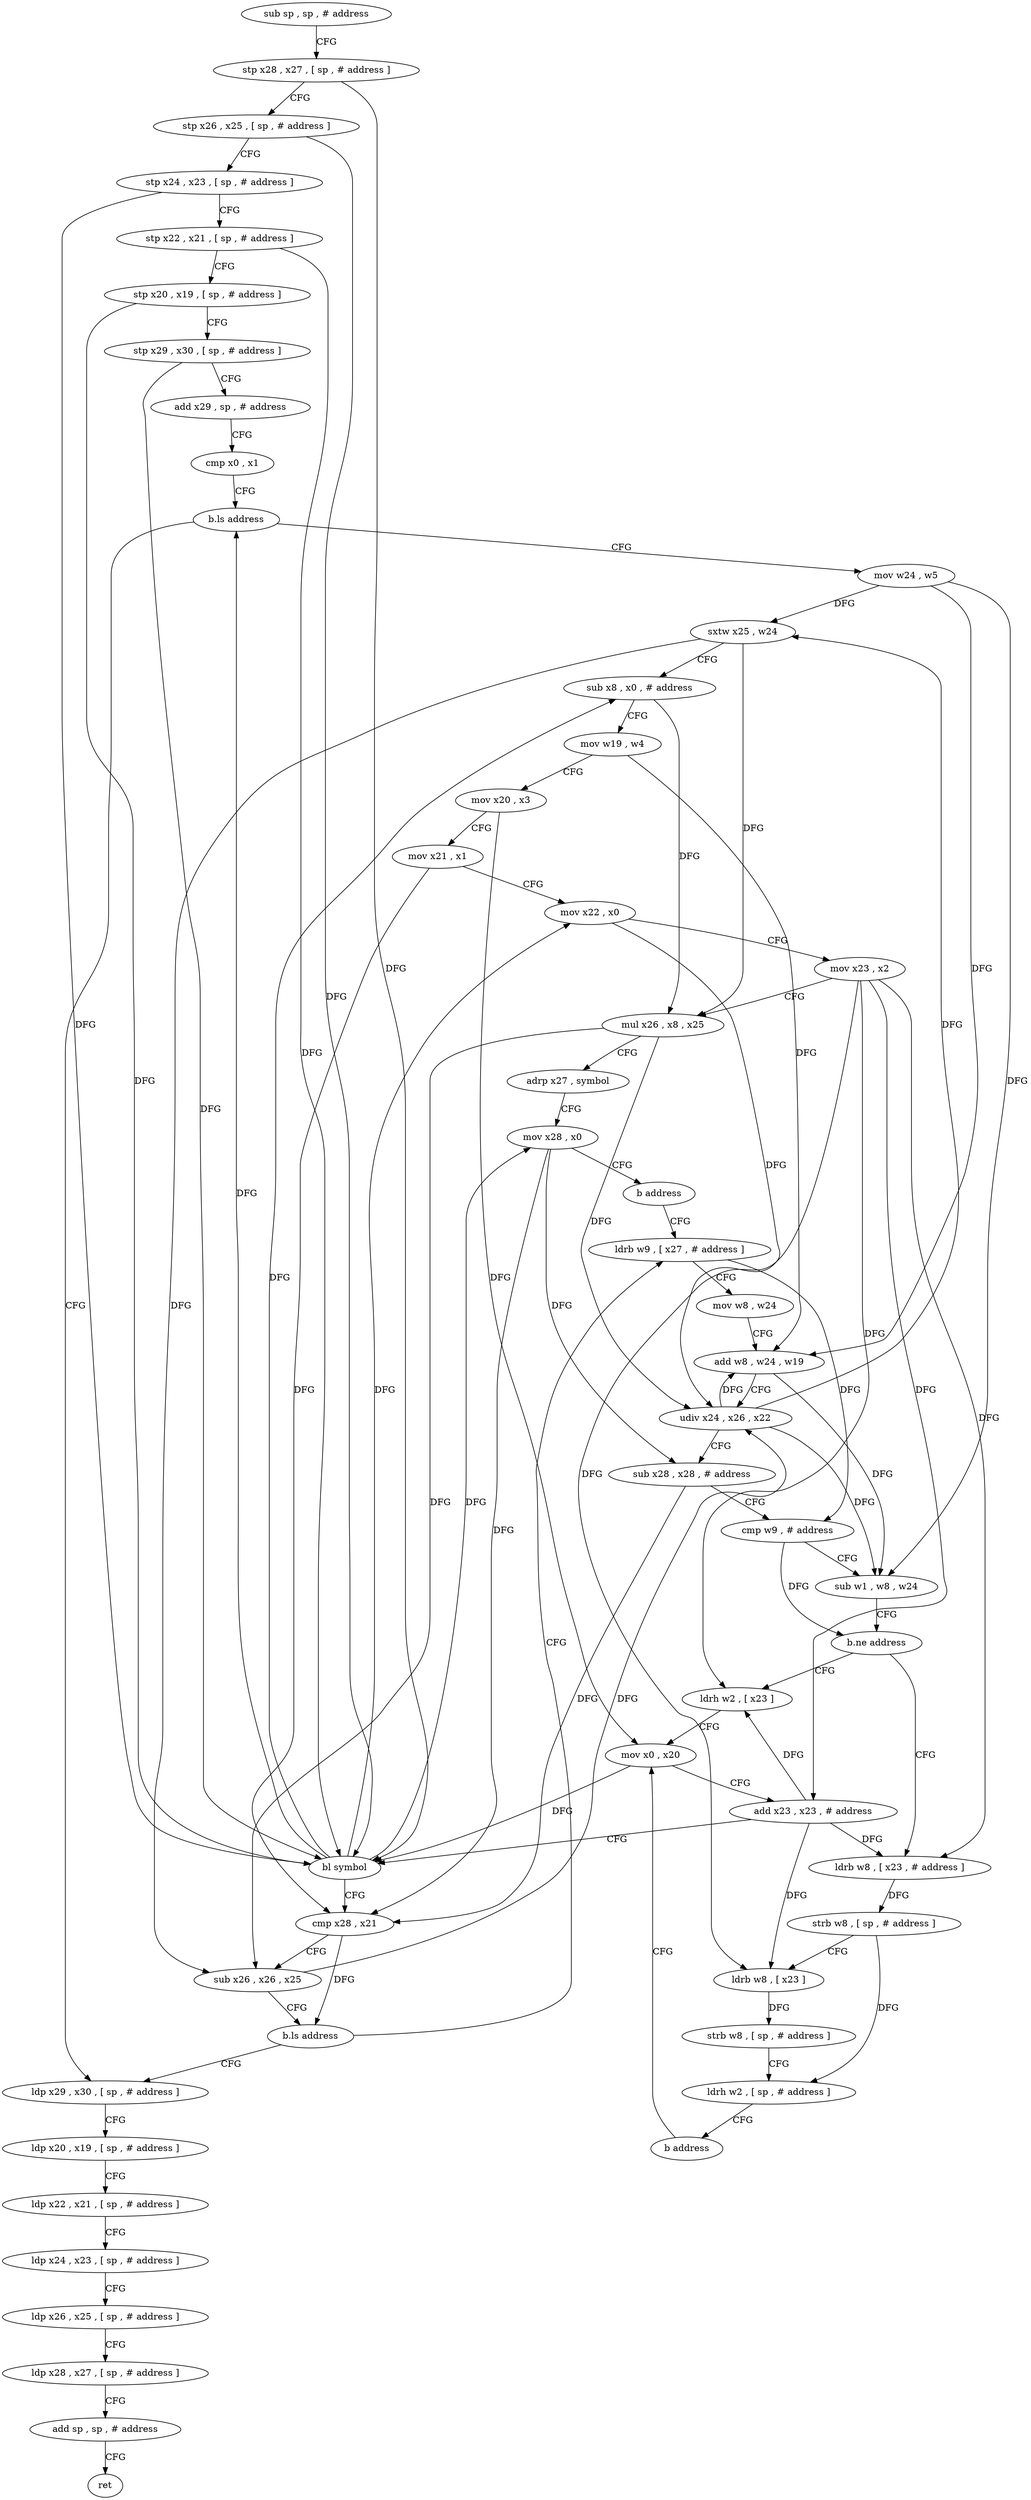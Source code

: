 digraph "func" {
"4210584" [label = "sub sp , sp , # address" ]
"4210588" [label = "stp x28 , x27 , [ sp , # address ]" ]
"4210592" [label = "stp x26 , x25 , [ sp , # address ]" ]
"4210596" [label = "stp x24 , x23 , [ sp , # address ]" ]
"4210600" [label = "stp x22 , x21 , [ sp , # address ]" ]
"4210604" [label = "stp x20 , x19 , [ sp , # address ]" ]
"4210608" [label = "stp x29 , x30 , [ sp , # address ]" ]
"4210612" [label = "add x29 , sp , # address" ]
"4210616" [label = "cmp x0 , x1" ]
"4210620" [label = "b.ls address" ]
"4210756" [label = "ldp x29 , x30 , [ sp , # address ]" ]
"4210624" [label = "mov w24 , w5" ]
"4210760" [label = "ldp x20 , x19 , [ sp , # address ]" ]
"4210764" [label = "ldp x22 , x21 , [ sp , # address ]" ]
"4210768" [label = "ldp x24 , x23 , [ sp , # address ]" ]
"4210772" [label = "ldp x26 , x25 , [ sp , # address ]" ]
"4210776" [label = "ldp x28 , x27 , [ sp , # address ]" ]
"4210780" [label = "add sp , sp , # address" ]
"4210784" [label = "ret" ]
"4210628" [label = "sxtw x25 , w24" ]
"4210632" [label = "sub x8 , x0 , # address" ]
"4210636" [label = "mov w19 , w4" ]
"4210640" [label = "mov x20 , x3" ]
"4210644" [label = "mov x21 , x1" ]
"4210648" [label = "mov x22 , x0" ]
"4210652" [label = "mov x23 , x2" ]
"4210656" [label = "mul x26 , x8 , x25" ]
"4210660" [label = "adrp x27 , symbol" ]
"4210664" [label = "mov x28 , x0" ]
"4210668" [label = "b address" ]
"4210700" [label = "ldrb w9 , [ x27 , # address ]" ]
"4210704" [label = "mov w8 , w24" ]
"4210708" [label = "add w8 , w24 , w19" ]
"4210712" [label = "udiv x24 , x26 , x22" ]
"4210716" [label = "sub x28 , x28 , # address" ]
"4210720" [label = "cmp w9 , # address" ]
"4210724" [label = "sub w1 , w8 , w24" ]
"4210728" [label = "b.ne address" ]
"4210672" [label = "ldrh w2 , [ x23 ]" ]
"4210732" [label = "ldrb w8 , [ x23 , # address ]" ]
"4210676" [label = "mov x0 , x20" ]
"4210736" [label = "strb w8 , [ sp , # address ]" ]
"4210740" [label = "ldrb w8 , [ x23 ]" ]
"4210744" [label = "strb w8 , [ sp , # address ]" ]
"4210748" [label = "ldrh w2 , [ sp , # address ]" ]
"4210752" [label = "b address" ]
"4210680" [label = "add x23 , x23 , # address" ]
"4210684" [label = "bl symbol" ]
"4210688" [label = "cmp x28 , x21" ]
"4210692" [label = "sub x26 , x26 , x25" ]
"4210696" [label = "b.ls address" ]
"4210584" -> "4210588" [ label = "CFG" ]
"4210588" -> "4210592" [ label = "CFG" ]
"4210588" -> "4210684" [ label = "DFG" ]
"4210592" -> "4210596" [ label = "CFG" ]
"4210592" -> "4210684" [ label = "DFG" ]
"4210596" -> "4210600" [ label = "CFG" ]
"4210596" -> "4210684" [ label = "DFG" ]
"4210600" -> "4210604" [ label = "CFG" ]
"4210600" -> "4210684" [ label = "DFG" ]
"4210604" -> "4210608" [ label = "CFG" ]
"4210604" -> "4210684" [ label = "DFG" ]
"4210608" -> "4210612" [ label = "CFG" ]
"4210608" -> "4210684" [ label = "DFG" ]
"4210612" -> "4210616" [ label = "CFG" ]
"4210616" -> "4210620" [ label = "CFG" ]
"4210620" -> "4210756" [ label = "CFG" ]
"4210620" -> "4210624" [ label = "CFG" ]
"4210756" -> "4210760" [ label = "CFG" ]
"4210624" -> "4210628" [ label = "DFG" ]
"4210624" -> "4210708" [ label = "DFG" ]
"4210624" -> "4210724" [ label = "DFG" ]
"4210760" -> "4210764" [ label = "CFG" ]
"4210764" -> "4210768" [ label = "CFG" ]
"4210768" -> "4210772" [ label = "CFG" ]
"4210772" -> "4210776" [ label = "CFG" ]
"4210776" -> "4210780" [ label = "CFG" ]
"4210780" -> "4210784" [ label = "CFG" ]
"4210628" -> "4210632" [ label = "CFG" ]
"4210628" -> "4210656" [ label = "DFG" ]
"4210628" -> "4210692" [ label = "DFG" ]
"4210632" -> "4210636" [ label = "CFG" ]
"4210632" -> "4210656" [ label = "DFG" ]
"4210636" -> "4210640" [ label = "CFG" ]
"4210636" -> "4210708" [ label = "DFG" ]
"4210640" -> "4210644" [ label = "CFG" ]
"4210640" -> "4210676" [ label = "DFG" ]
"4210644" -> "4210648" [ label = "CFG" ]
"4210644" -> "4210688" [ label = "DFG" ]
"4210648" -> "4210652" [ label = "CFG" ]
"4210648" -> "4210712" [ label = "DFG" ]
"4210652" -> "4210656" [ label = "CFG" ]
"4210652" -> "4210672" [ label = "DFG" ]
"4210652" -> "4210732" [ label = "DFG" ]
"4210652" -> "4210740" [ label = "DFG" ]
"4210652" -> "4210680" [ label = "DFG" ]
"4210656" -> "4210660" [ label = "CFG" ]
"4210656" -> "4210712" [ label = "DFG" ]
"4210656" -> "4210692" [ label = "DFG" ]
"4210660" -> "4210664" [ label = "CFG" ]
"4210664" -> "4210668" [ label = "CFG" ]
"4210664" -> "4210716" [ label = "DFG" ]
"4210664" -> "4210688" [ label = "DFG" ]
"4210668" -> "4210700" [ label = "CFG" ]
"4210700" -> "4210704" [ label = "CFG" ]
"4210700" -> "4210720" [ label = "DFG" ]
"4210704" -> "4210708" [ label = "CFG" ]
"4210708" -> "4210712" [ label = "CFG" ]
"4210708" -> "4210724" [ label = "DFG" ]
"4210712" -> "4210716" [ label = "CFG" ]
"4210712" -> "4210628" [ label = "DFG" ]
"4210712" -> "4210708" [ label = "DFG" ]
"4210712" -> "4210724" [ label = "DFG" ]
"4210716" -> "4210720" [ label = "CFG" ]
"4210716" -> "4210688" [ label = "DFG" ]
"4210720" -> "4210724" [ label = "CFG" ]
"4210720" -> "4210728" [ label = "DFG" ]
"4210724" -> "4210728" [ label = "CFG" ]
"4210728" -> "4210672" [ label = "CFG" ]
"4210728" -> "4210732" [ label = "CFG" ]
"4210672" -> "4210676" [ label = "CFG" ]
"4210732" -> "4210736" [ label = "DFG" ]
"4210676" -> "4210680" [ label = "CFG" ]
"4210676" -> "4210684" [ label = "DFG" ]
"4210736" -> "4210740" [ label = "CFG" ]
"4210736" -> "4210748" [ label = "DFG" ]
"4210740" -> "4210744" [ label = "DFG" ]
"4210744" -> "4210748" [ label = "CFG" ]
"4210748" -> "4210752" [ label = "CFG" ]
"4210752" -> "4210676" [ label = "CFG" ]
"4210680" -> "4210684" [ label = "CFG" ]
"4210680" -> "4210672" [ label = "DFG" ]
"4210680" -> "4210732" [ label = "DFG" ]
"4210680" -> "4210740" [ label = "DFG" ]
"4210684" -> "4210688" [ label = "CFG" ]
"4210684" -> "4210632" [ label = "DFG" ]
"4210684" -> "4210648" [ label = "DFG" ]
"4210684" -> "4210664" [ label = "DFG" ]
"4210684" -> "4210620" [ label = "DFG" ]
"4210688" -> "4210692" [ label = "CFG" ]
"4210688" -> "4210696" [ label = "DFG" ]
"4210692" -> "4210696" [ label = "CFG" ]
"4210692" -> "4210712" [ label = "DFG" ]
"4210696" -> "4210756" [ label = "CFG" ]
"4210696" -> "4210700" [ label = "CFG" ]
}
